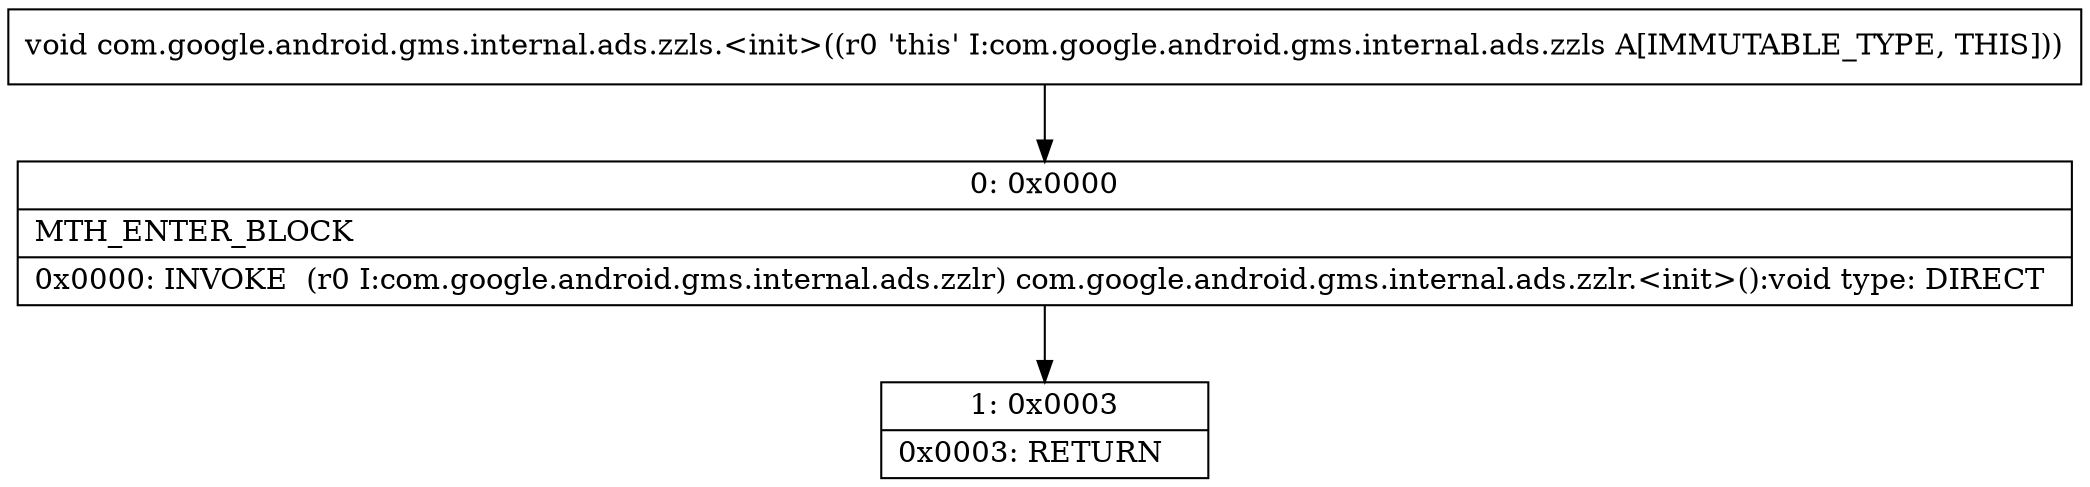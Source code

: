 digraph "CFG forcom.google.android.gms.internal.ads.zzls.\<init\>()V" {
Node_0 [shape=record,label="{0\:\ 0x0000|MTH_ENTER_BLOCK\l|0x0000: INVOKE  (r0 I:com.google.android.gms.internal.ads.zzlr) com.google.android.gms.internal.ads.zzlr.\<init\>():void type: DIRECT \l}"];
Node_1 [shape=record,label="{1\:\ 0x0003|0x0003: RETURN   \l}"];
MethodNode[shape=record,label="{void com.google.android.gms.internal.ads.zzls.\<init\>((r0 'this' I:com.google.android.gms.internal.ads.zzls A[IMMUTABLE_TYPE, THIS])) }"];
MethodNode -> Node_0;
Node_0 -> Node_1;
}

